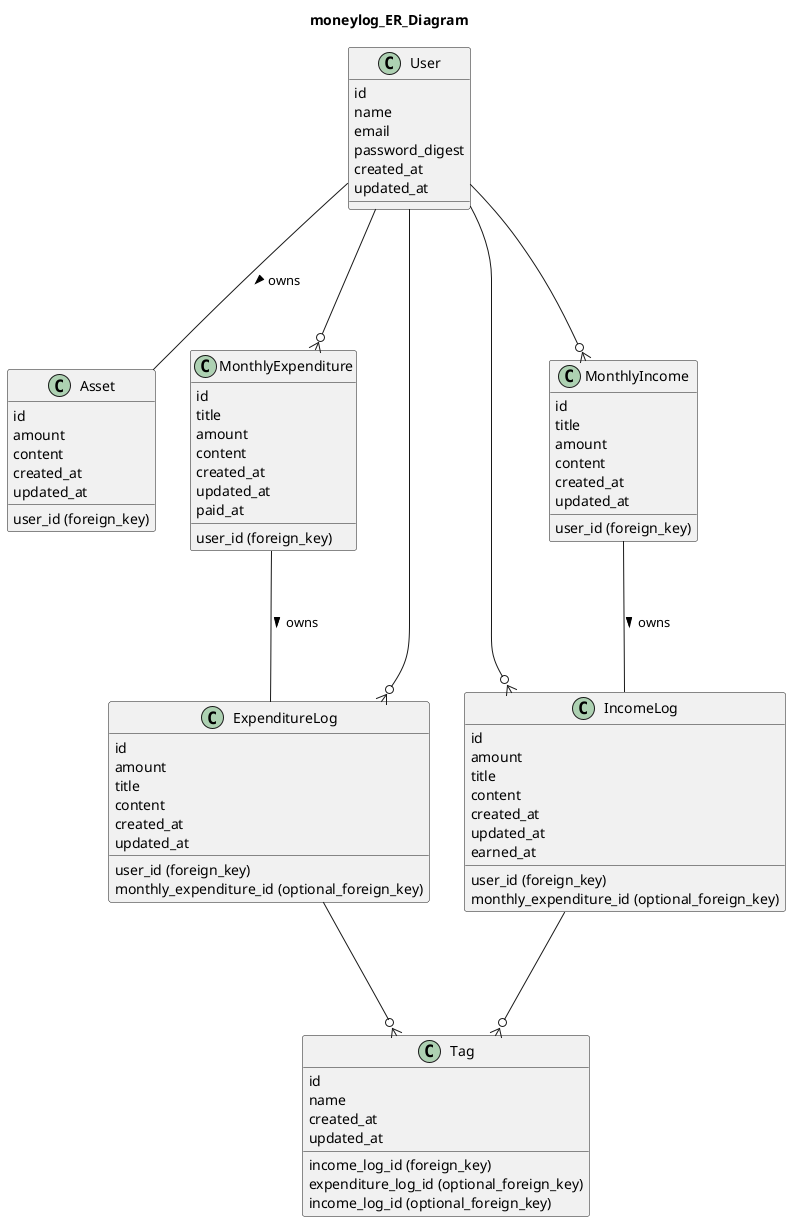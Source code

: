 @startuml
  title moneylog_ER_Diagram

  ' Relationship
  User --- Asset: owns >
  User ---o{ ExpenditureLog
  User ---o{ IncomeLog
  User ---o{ MonthlyExpenditure
  User ---o{ MonthlyIncome

  MonthlyExpenditure --- ExpenditureLog: owns >
  MonthlyIncome --- IncomeLog: owns >

  IncomeLog ---o{ Tag
  ExpenditureLog ---o{ Tag

  class User {
    id
    name
    email
    password_digest
    created_at
    updated_at
  }
  class Asset {
    id
    user_id (foreign_key)
    amount
    content
    created_at
    updated_at
  }
  class MonthlyExpenditure {
    id
    user_id (foreign_key)
    title
    amount
    content
    created_at
    updated_at
    paid_at
  }
  class MonthlyIncome {
    id
    user_id (foreign_key)
    title
    amount
    content
    created_at
    updated_at
  }
  class IncomeLog {
    id
    user_id (foreign_key)
    monthly_expenditure_id (optional_foreign_key)
    amount
    title
    content
    created_at
    updated_at
    earned_at
  }
  class ExpenditureLog {
    id
    user_id (foreign_key)
    monthly_expenditure_id (optional_foreign_key)
    amount
    title
    content
    created_at
    updated_at
  }
  class Tag {
    id
    income_log_id (foreign_key)
    expenditure_log_id (optional_foreign_key)
    income_log_id (optional_foreign_key)
    name
    created_at
    updated_at
  }
@enduml
